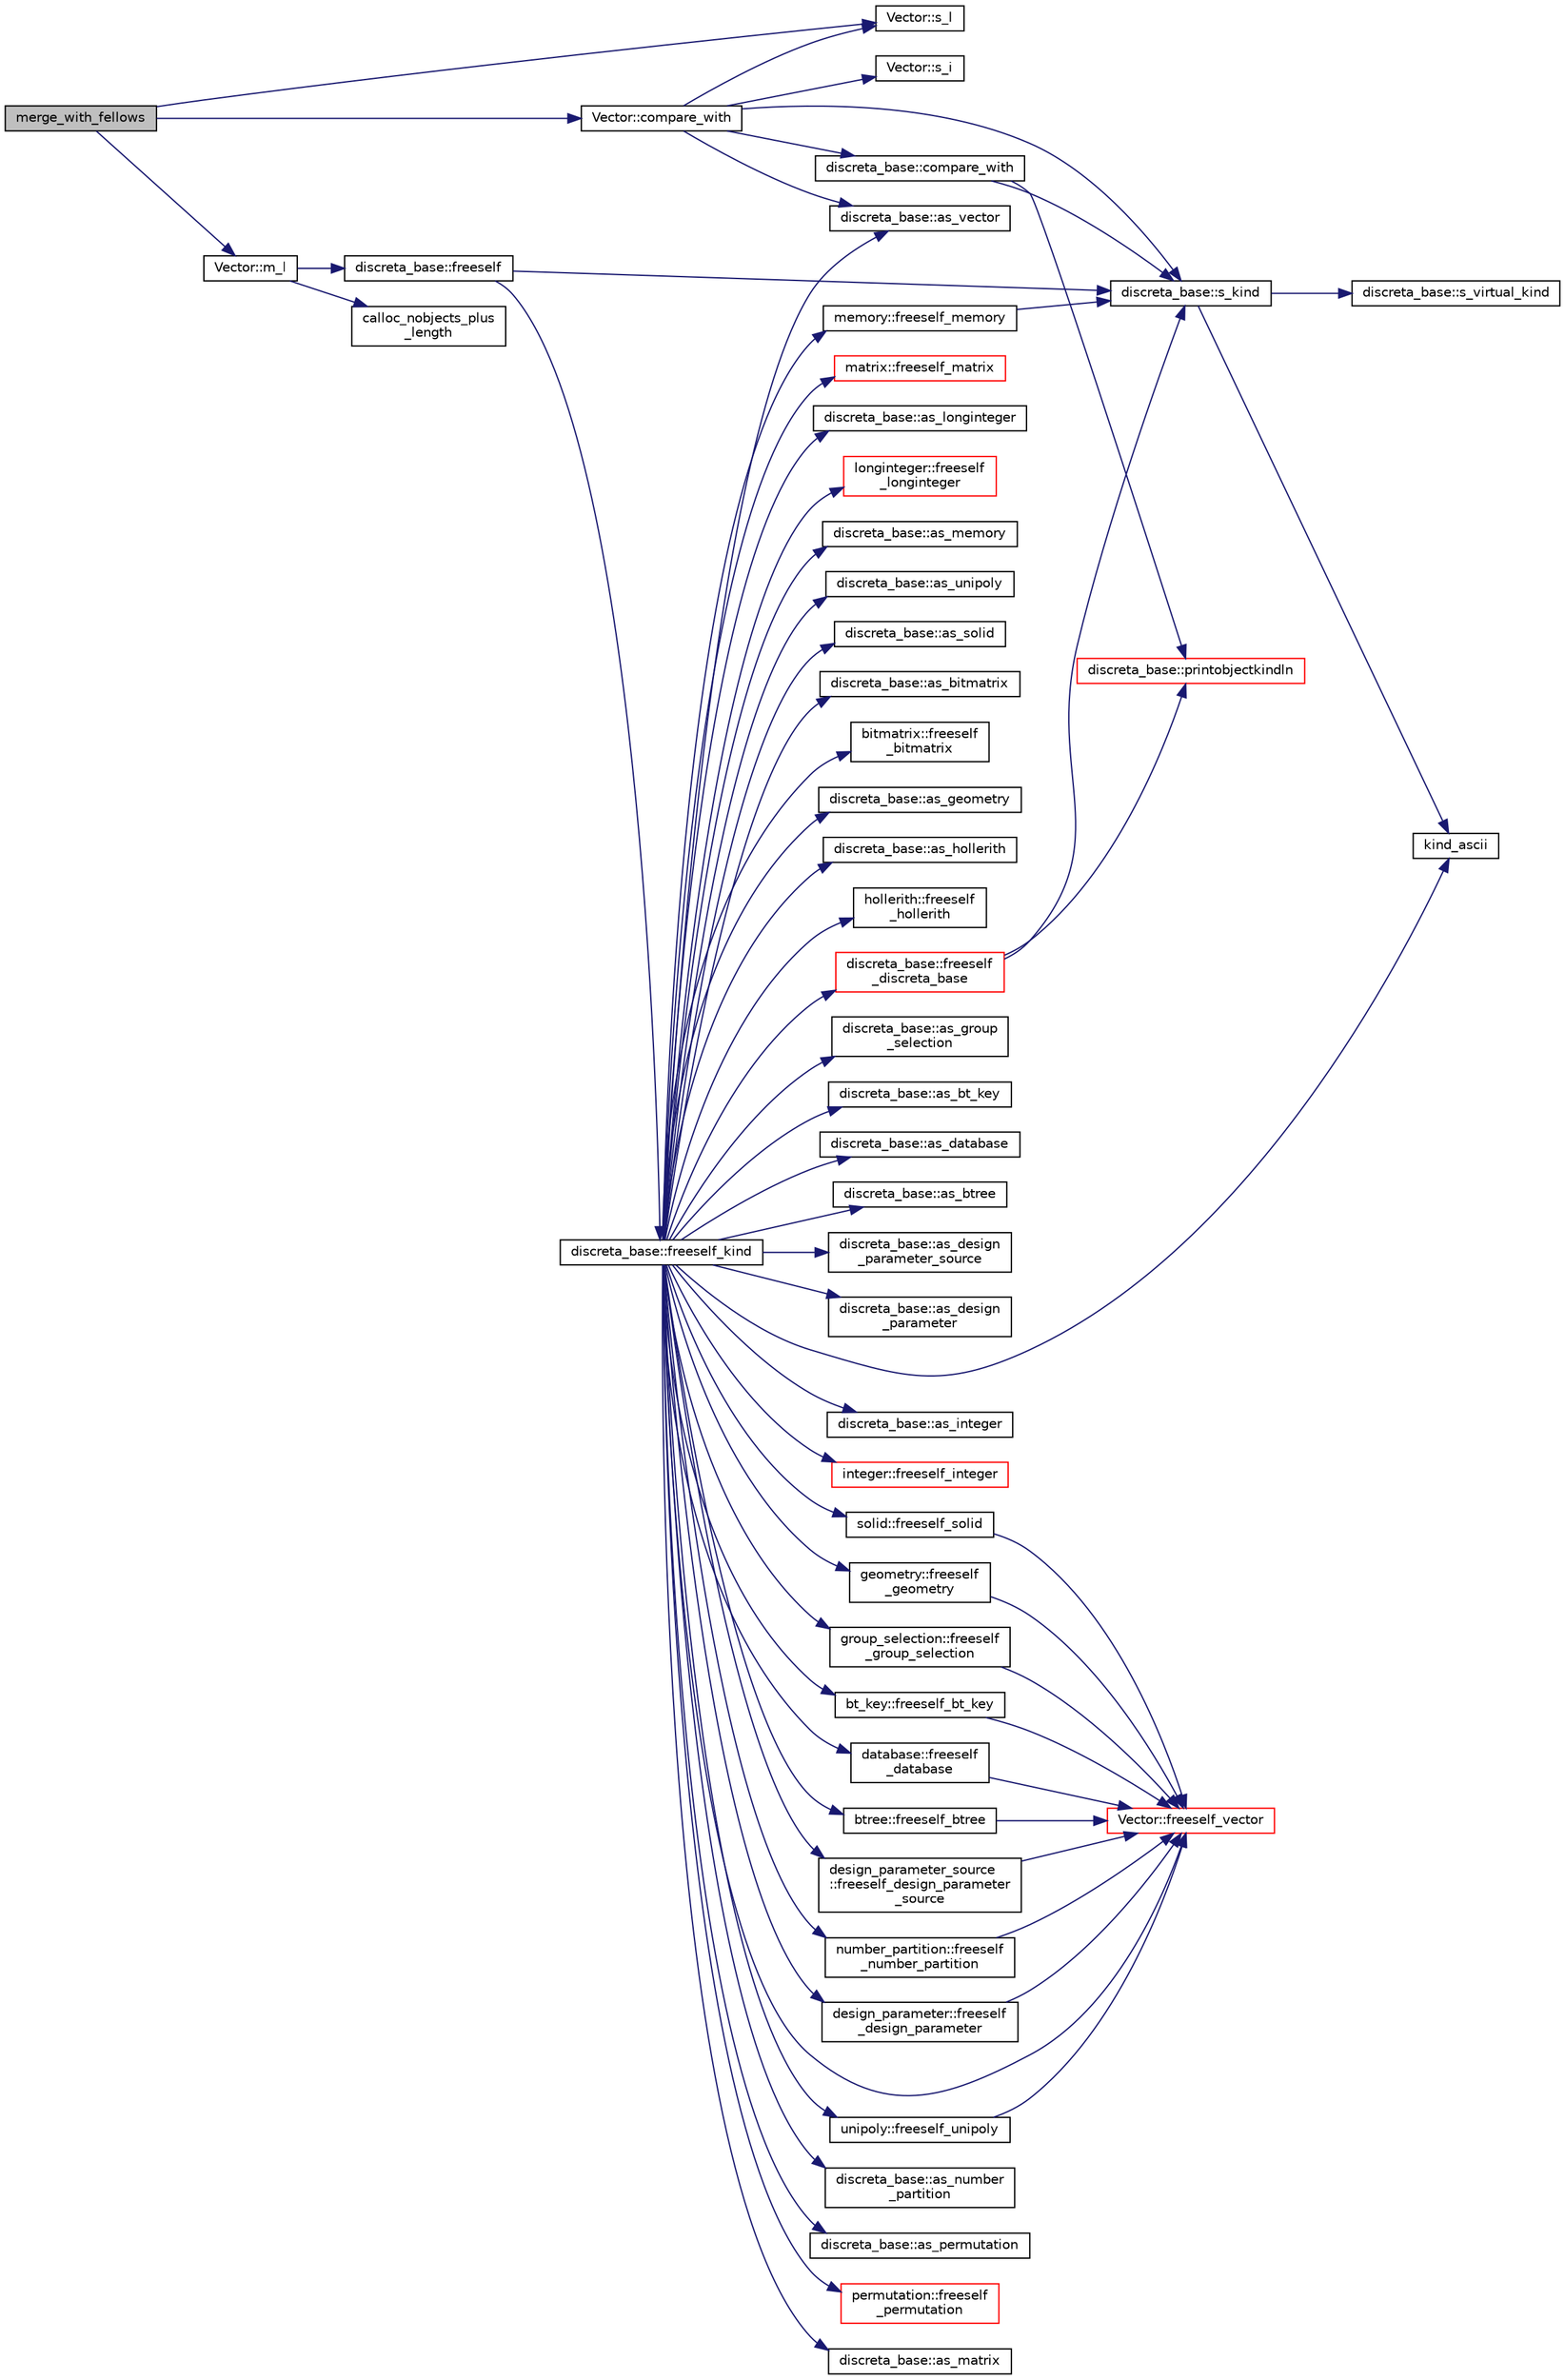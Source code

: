 digraph "merge_with_fellows"
{
  edge [fontname="Helvetica",fontsize="10",labelfontname="Helvetica",labelfontsize="10"];
  node [fontname="Helvetica",fontsize="10",shape=record];
  rankdir="LR";
  Node6787 [label="merge_with_fellows",height=0.2,width=0.4,color="black", fillcolor="grey75", style="filled", fontcolor="black"];
  Node6787 -> Node6788 [color="midnightblue",fontsize="10",style="solid",fontname="Helvetica"];
  Node6788 [label="Vector::s_l",height=0.2,width=0.4,color="black", fillcolor="white", style="filled",URL="$d5/db2/class_vector.html#ad2dc082288f858d22a528832289e0704"];
  Node6787 -> Node6789 [color="midnightblue",fontsize="10",style="solid",fontname="Helvetica"];
  Node6789 [label="Vector::m_l",height=0.2,width=0.4,color="black", fillcolor="white", style="filled",URL="$d5/db2/class_vector.html#a00f5520c2a6b4f5282a1a8bcf8ea74eb"];
  Node6789 -> Node6790 [color="midnightblue",fontsize="10",style="solid",fontname="Helvetica"];
  Node6790 [label="discreta_base::freeself",height=0.2,width=0.4,color="black", fillcolor="white", style="filled",URL="$d7/d71/classdiscreta__base.html#a9a3c9501a562293b5667c11b9174d6e5"];
  Node6790 -> Node6791 [color="midnightblue",fontsize="10",style="solid",fontname="Helvetica"];
  Node6791 [label="discreta_base::freeself_kind",height=0.2,width=0.4,color="black", fillcolor="white", style="filled",URL="$d7/d71/classdiscreta__base.html#a63a23ada2165b3838fab719ed458cec8"];
  Node6791 -> Node6792 [color="midnightblue",fontsize="10",style="solid",fontname="Helvetica"];
  Node6792 [label="discreta_base::freeself\l_discreta_base",height=0.2,width=0.4,color="red", fillcolor="white", style="filled",URL="$d7/d71/classdiscreta__base.html#a8b1ec2cee4566034441e066dc2c027db"];
  Node6792 -> Node6793 [color="midnightblue",fontsize="10",style="solid",fontname="Helvetica"];
  Node6793 [label="discreta_base::s_kind",height=0.2,width=0.4,color="black", fillcolor="white", style="filled",URL="$d7/d71/classdiscreta__base.html#a8a830025c74adbbc3362418a7c2ba157"];
  Node6793 -> Node6794 [color="midnightblue",fontsize="10",style="solid",fontname="Helvetica"];
  Node6794 [label="discreta_base::s_virtual_kind",height=0.2,width=0.4,color="black", fillcolor="white", style="filled",URL="$d7/d71/classdiscreta__base.html#a52778a6d6943a468be083d0785d418fb"];
  Node6793 -> Node6795 [color="midnightblue",fontsize="10",style="solid",fontname="Helvetica"];
  Node6795 [label="kind_ascii",height=0.2,width=0.4,color="black", fillcolor="white", style="filled",URL="$d9/d60/discreta_8h.html#ad0ce825a9f29bc6cec27e1b64cfe27bf"];
  Node6792 -> Node6796 [color="midnightblue",fontsize="10",style="solid",fontname="Helvetica"];
  Node6796 [label="discreta_base::printobjectkindln",height=0.2,width=0.4,color="red", fillcolor="white", style="filled",URL="$d7/d71/classdiscreta__base.html#a677ccc8f392ebedde05e453f8cf59559"];
  Node6791 -> Node6799 [color="midnightblue",fontsize="10",style="solid",fontname="Helvetica"];
  Node6799 [label="discreta_base::as_integer",height=0.2,width=0.4,color="black", fillcolor="white", style="filled",URL="$d7/d71/classdiscreta__base.html#a00d7691eaf874fd283d942692fe8dd26"];
  Node6791 -> Node6800 [color="midnightblue",fontsize="10",style="solid",fontname="Helvetica"];
  Node6800 [label="integer::freeself_integer",height=0.2,width=0.4,color="red", fillcolor="white", style="filled",URL="$d0/de5/classinteger.html#a02eb557612c9db1820dd75a77151edc0"];
  Node6791 -> Node6801 [color="midnightblue",fontsize="10",style="solid",fontname="Helvetica"];
  Node6801 [label="discreta_base::as_vector",height=0.2,width=0.4,color="black", fillcolor="white", style="filled",URL="$d7/d71/classdiscreta__base.html#a7bdd6cae39c380b128ee9e17e42cf020"];
  Node6791 -> Node6802 [color="midnightblue",fontsize="10",style="solid",fontname="Helvetica"];
  Node6802 [label="Vector::freeself_vector",height=0.2,width=0.4,color="red", fillcolor="white", style="filled",URL="$d5/db2/class_vector.html#ad55c58937ca8fb342247a2c0fb572d20"];
  Node6791 -> Node6804 [color="midnightblue",fontsize="10",style="solid",fontname="Helvetica"];
  Node6804 [label="discreta_base::as_number\l_partition",height=0.2,width=0.4,color="black", fillcolor="white", style="filled",URL="$d7/d71/classdiscreta__base.html#a307aa09de0e925d46697707968ffab00"];
  Node6791 -> Node6805 [color="midnightblue",fontsize="10",style="solid",fontname="Helvetica"];
  Node6805 [label="number_partition::freeself\l_number_partition",height=0.2,width=0.4,color="black", fillcolor="white", style="filled",URL="$df/d50/classnumber__partition.html#aa74111c1c8cd218b654e7b7c1ca42eb5"];
  Node6805 -> Node6802 [color="midnightblue",fontsize="10",style="solid",fontname="Helvetica"];
  Node6791 -> Node6806 [color="midnightblue",fontsize="10",style="solid",fontname="Helvetica"];
  Node6806 [label="discreta_base::as_permutation",height=0.2,width=0.4,color="black", fillcolor="white", style="filled",URL="$d7/d71/classdiscreta__base.html#aa4e72f36a82984239b12ae831e131098"];
  Node6791 -> Node6807 [color="midnightblue",fontsize="10",style="solid",fontname="Helvetica"];
  Node6807 [label="permutation::freeself\l_permutation",height=0.2,width=0.4,color="red", fillcolor="white", style="filled",URL="$d0/d08/classpermutation.html#a1f86343fa765d71c976d79e5ce372c12"];
  Node6791 -> Node6808 [color="midnightblue",fontsize="10",style="solid",fontname="Helvetica"];
  Node6808 [label="discreta_base::as_matrix",height=0.2,width=0.4,color="black", fillcolor="white", style="filled",URL="$d7/d71/classdiscreta__base.html#ae4d7f56d917a4707b838fbffde6467ff"];
  Node6791 -> Node6809 [color="midnightblue",fontsize="10",style="solid",fontname="Helvetica"];
  Node6809 [label="matrix::freeself_matrix",height=0.2,width=0.4,color="red", fillcolor="white", style="filled",URL="$d1/d8d/classmatrix.html#ab47d61820499f35c15bf82fb6a3b9bd1"];
  Node6791 -> Node6811 [color="midnightblue",fontsize="10",style="solid",fontname="Helvetica"];
  Node6811 [label="discreta_base::as_longinteger",height=0.2,width=0.4,color="black", fillcolor="white", style="filled",URL="$d7/d71/classdiscreta__base.html#a20a094639eb711b10c8694c51937f7cd"];
  Node6791 -> Node6812 [color="midnightblue",fontsize="10",style="solid",fontname="Helvetica"];
  Node6812 [label="longinteger::freeself\l_longinteger",height=0.2,width=0.4,color="red", fillcolor="white", style="filled",URL="$d3/d71/classlonginteger.html#a82006f4b7c6bf897de0387497e16c219"];
  Node6791 -> Node6814 [color="midnightblue",fontsize="10",style="solid",fontname="Helvetica"];
  Node6814 [label="discreta_base::as_memory",height=0.2,width=0.4,color="black", fillcolor="white", style="filled",URL="$d7/d71/classdiscreta__base.html#ad94b2d7dce0cd4fa22db57f6e79c4bd2"];
  Node6791 -> Node6815 [color="midnightblue",fontsize="10",style="solid",fontname="Helvetica"];
  Node6815 [label="memory::freeself_memory",height=0.2,width=0.4,color="black", fillcolor="white", style="filled",URL="$d8/d99/classmemory.html#a19366f9105d79a0e818cc19255d7ef4f"];
  Node6815 -> Node6793 [color="midnightblue",fontsize="10",style="solid",fontname="Helvetica"];
  Node6791 -> Node6816 [color="midnightblue",fontsize="10",style="solid",fontname="Helvetica"];
  Node6816 [label="discreta_base::as_unipoly",height=0.2,width=0.4,color="black", fillcolor="white", style="filled",URL="$d7/d71/classdiscreta__base.html#ad50d8027f039fe5c2478cddb243adc9d"];
  Node6791 -> Node6817 [color="midnightblue",fontsize="10",style="solid",fontname="Helvetica"];
  Node6817 [label="unipoly::freeself_unipoly",height=0.2,width=0.4,color="black", fillcolor="white", style="filled",URL="$d1/d89/classunipoly.html#aad315db6c6adb555a0c63877aab7d27e"];
  Node6817 -> Node6802 [color="midnightblue",fontsize="10",style="solid",fontname="Helvetica"];
  Node6791 -> Node6818 [color="midnightblue",fontsize="10",style="solid",fontname="Helvetica"];
  Node6818 [label="discreta_base::as_solid",height=0.2,width=0.4,color="black", fillcolor="white", style="filled",URL="$d7/d71/classdiscreta__base.html#a1fc5f2b85ec97ab0a69dd64903c970a5"];
  Node6791 -> Node6819 [color="midnightblue",fontsize="10",style="solid",fontname="Helvetica"];
  Node6819 [label="solid::freeself_solid",height=0.2,width=0.4,color="black", fillcolor="white", style="filled",URL="$d8/def/classsolid.html#a84c2f0abd7b24b1cf2ccefa9c99567fe"];
  Node6819 -> Node6802 [color="midnightblue",fontsize="10",style="solid",fontname="Helvetica"];
  Node6791 -> Node6820 [color="midnightblue",fontsize="10",style="solid",fontname="Helvetica"];
  Node6820 [label="discreta_base::as_bitmatrix",height=0.2,width=0.4,color="black", fillcolor="white", style="filled",URL="$d7/d71/classdiscreta__base.html#a071ad54ea8ef6c9d1d15f532e5a76df6"];
  Node6791 -> Node6821 [color="midnightblue",fontsize="10",style="solid",fontname="Helvetica"];
  Node6821 [label="bitmatrix::freeself\l_bitmatrix",height=0.2,width=0.4,color="black", fillcolor="white", style="filled",URL="$de/dc8/classbitmatrix.html#a4b84eed56a244df63819eae6b7ba1eff"];
  Node6791 -> Node6822 [color="midnightblue",fontsize="10",style="solid",fontname="Helvetica"];
  Node6822 [label="discreta_base::as_geometry",height=0.2,width=0.4,color="black", fillcolor="white", style="filled",URL="$d7/d71/classdiscreta__base.html#a38fc7b4cdd830703e9d87354b79bc5c8"];
  Node6791 -> Node6823 [color="midnightblue",fontsize="10",style="solid",fontname="Helvetica"];
  Node6823 [label="geometry::freeself\l_geometry",height=0.2,width=0.4,color="black", fillcolor="white", style="filled",URL="$da/d44/classgeometry.html#a504b1b52d24b4ae00d9fd0b7838b57e6"];
  Node6823 -> Node6802 [color="midnightblue",fontsize="10",style="solid",fontname="Helvetica"];
  Node6791 -> Node6824 [color="midnightblue",fontsize="10",style="solid",fontname="Helvetica"];
  Node6824 [label="discreta_base::as_hollerith",height=0.2,width=0.4,color="black", fillcolor="white", style="filled",URL="$d7/d71/classdiscreta__base.html#a3e66f82711f314710107e2f29e589690"];
  Node6791 -> Node6825 [color="midnightblue",fontsize="10",style="solid",fontname="Helvetica"];
  Node6825 [label="hollerith::freeself\l_hollerith",height=0.2,width=0.4,color="black", fillcolor="white", style="filled",URL="$d8/d99/classhollerith.html#a240d1b30780c9e09323d0b3ad5e2d1f7"];
  Node6791 -> Node6826 [color="midnightblue",fontsize="10",style="solid",fontname="Helvetica"];
  Node6826 [label="discreta_base::as_group\l_selection",height=0.2,width=0.4,color="black", fillcolor="white", style="filled",URL="$d7/d71/classdiscreta__base.html#aae1bac4883c567718bef9fb610abbdc8"];
  Node6791 -> Node6827 [color="midnightblue",fontsize="10",style="solid",fontname="Helvetica"];
  Node6827 [label="group_selection::freeself\l_group_selection",height=0.2,width=0.4,color="black", fillcolor="white", style="filled",URL="$d6/db0/classgroup__selection.html#a778b1a466858bf7f90516eeba1795798"];
  Node6827 -> Node6802 [color="midnightblue",fontsize="10",style="solid",fontname="Helvetica"];
  Node6791 -> Node6828 [color="midnightblue",fontsize="10",style="solid",fontname="Helvetica"];
  Node6828 [label="discreta_base::as_bt_key",height=0.2,width=0.4,color="black", fillcolor="white", style="filled",URL="$d7/d71/classdiscreta__base.html#a2734c6e08dca17cf6588bd5064ec1b9f"];
  Node6791 -> Node6829 [color="midnightblue",fontsize="10",style="solid",fontname="Helvetica"];
  Node6829 [label="bt_key::freeself_bt_key",height=0.2,width=0.4,color="black", fillcolor="white", style="filled",URL="$d1/de5/classbt__key.html#aad1f5a9b943d3ae072f1d09a9bb126c6"];
  Node6829 -> Node6802 [color="midnightblue",fontsize="10",style="solid",fontname="Helvetica"];
  Node6791 -> Node6830 [color="midnightblue",fontsize="10",style="solid",fontname="Helvetica"];
  Node6830 [label="discreta_base::as_database",height=0.2,width=0.4,color="black", fillcolor="white", style="filled",URL="$d7/d71/classdiscreta__base.html#ab055d39d58210a2b03ba3d33703b09a9"];
  Node6791 -> Node6831 [color="midnightblue",fontsize="10",style="solid",fontname="Helvetica"];
  Node6831 [label="database::freeself\l_database",height=0.2,width=0.4,color="black", fillcolor="white", style="filled",URL="$db/d72/classdatabase.html#a4dc263211f9b364e4fa733c8cf53e066"];
  Node6831 -> Node6802 [color="midnightblue",fontsize="10",style="solid",fontname="Helvetica"];
  Node6791 -> Node6832 [color="midnightblue",fontsize="10",style="solid",fontname="Helvetica"];
  Node6832 [label="discreta_base::as_btree",height=0.2,width=0.4,color="black", fillcolor="white", style="filled",URL="$d7/d71/classdiscreta__base.html#a78e76674cef2ec113c17989c11288778"];
  Node6791 -> Node6833 [color="midnightblue",fontsize="10",style="solid",fontname="Helvetica"];
  Node6833 [label="btree::freeself_btree",height=0.2,width=0.4,color="black", fillcolor="white", style="filled",URL="$dd/db0/classbtree.html#af866a69c5f887781efdcd491d71f2c28"];
  Node6833 -> Node6802 [color="midnightblue",fontsize="10",style="solid",fontname="Helvetica"];
  Node6791 -> Node6834 [color="midnightblue",fontsize="10",style="solid",fontname="Helvetica"];
  Node6834 [label="discreta_base::as_design\l_parameter_source",height=0.2,width=0.4,color="black", fillcolor="white", style="filled",URL="$d7/d71/classdiscreta__base.html#a59cbf837c6582ded5bc586265d13d81a"];
  Node6791 -> Node6835 [color="midnightblue",fontsize="10",style="solid",fontname="Helvetica"];
  Node6835 [label="design_parameter_source\l::freeself_design_parameter\l_source",height=0.2,width=0.4,color="black", fillcolor="white", style="filled",URL="$df/d4b/classdesign__parameter__source.html#a61e751fbde5330ede70525d4953bbc79"];
  Node6835 -> Node6802 [color="midnightblue",fontsize="10",style="solid",fontname="Helvetica"];
  Node6791 -> Node6836 [color="midnightblue",fontsize="10",style="solid",fontname="Helvetica"];
  Node6836 [label="discreta_base::as_design\l_parameter",height=0.2,width=0.4,color="black", fillcolor="white", style="filled",URL="$d7/d71/classdiscreta__base.html#aab24ff38ea1c5471ab3de42e014d0f2a"];
  Node6791 -> Node6837 [color="midnightblue",fontsize="10",style="solid",fontname="Helvetica"];
  Node6837 [label="design_parameter::freeself\l_design_parameter",height=0.2,width=0.4,color="black", fillcolor="white", style="filled",URL="$da/d94/classdesign__parameter.html#a0e7274960527530080b673a9d9e53fed"];
  Node6837 -> Node6802 [color="midnightblue",fontsize="10",style="solid",fontname="Helvetica"];
  Node6791 -> Node6795 [color="midnightblue",fontsize="10",style="solid",fontname="Helvetica"];
  Node6790 -> Node6793 [color="midnightblue",fontsize="10",style="solid",fontname="Helvetica"];
  Node6789 -> Node6838 [color="midnightblue",fontsize="10",style="solid",fontname="Helvetica"];
  Node6838 [label="calloc_nobjects_plus\l_length",height=0.2,width=0.4,color="black", fillcolor="white", style="filled",URL="$d9/d60/discreta_8h.html#a71599d54c8c17dfa065a363f5cdd0aa4"];
  Node6787 -> Node6839 [color="midnightblue",fontsize="10",style="solid",fontname="Helvetica"];
  Node6839 [label="Vector::compare_with",height=0.2,width=0.4,color="black", fillcolor="white", style="filled",URL="$d5/db2/class_vector.html#a5fc27308a2710188b16f92df56c79c55"];
  Node6839 -> Node6793 [color="midnightblue",fontsize="10",style="solid",fontname="Helvetica"];
  Node6839 -> Node6801 [color="midnightblue",fontsize="10",style="solid",fontname="Helvetica"];
  Node6839 -> Node6788 [color="midnightblue",fontsize="10",style="solid",fontname="Helvetica"];
  Node6839 -> Node6840 [color="midnightblue",fontsize="10",style="solid",fontname="Helvetica"];
  Node6840 [label="Vector::s_i",height=0.2,width=0.4,color="black", fillcolor="white", style="filled",URL="$d5/db2/class_vector.html#a1c4fe1752523df8119f70dd550244871"];
  Node6839 -> Node6841 [color="midnightblue",fontsize="10",style="solid",fontname="Helvetica"];
  Node6841 [label="discreta_base::compare_with",height=0.2,width=0.4,color="black", fillcolor="white", style="filled",URL="$d7/d71/classdiscreta__base.html#a3818444c4301d0b7ed47c3b850ea6c60"];
  Node6841 -> Node6793 [color="midnightblue",fontsize="10",style="solid",fontname="Helvetica"];
  Node6841 -> Node6796 [color="midnightblue",fontsize="10",style="solid",fontname="Helvetica"];
}
